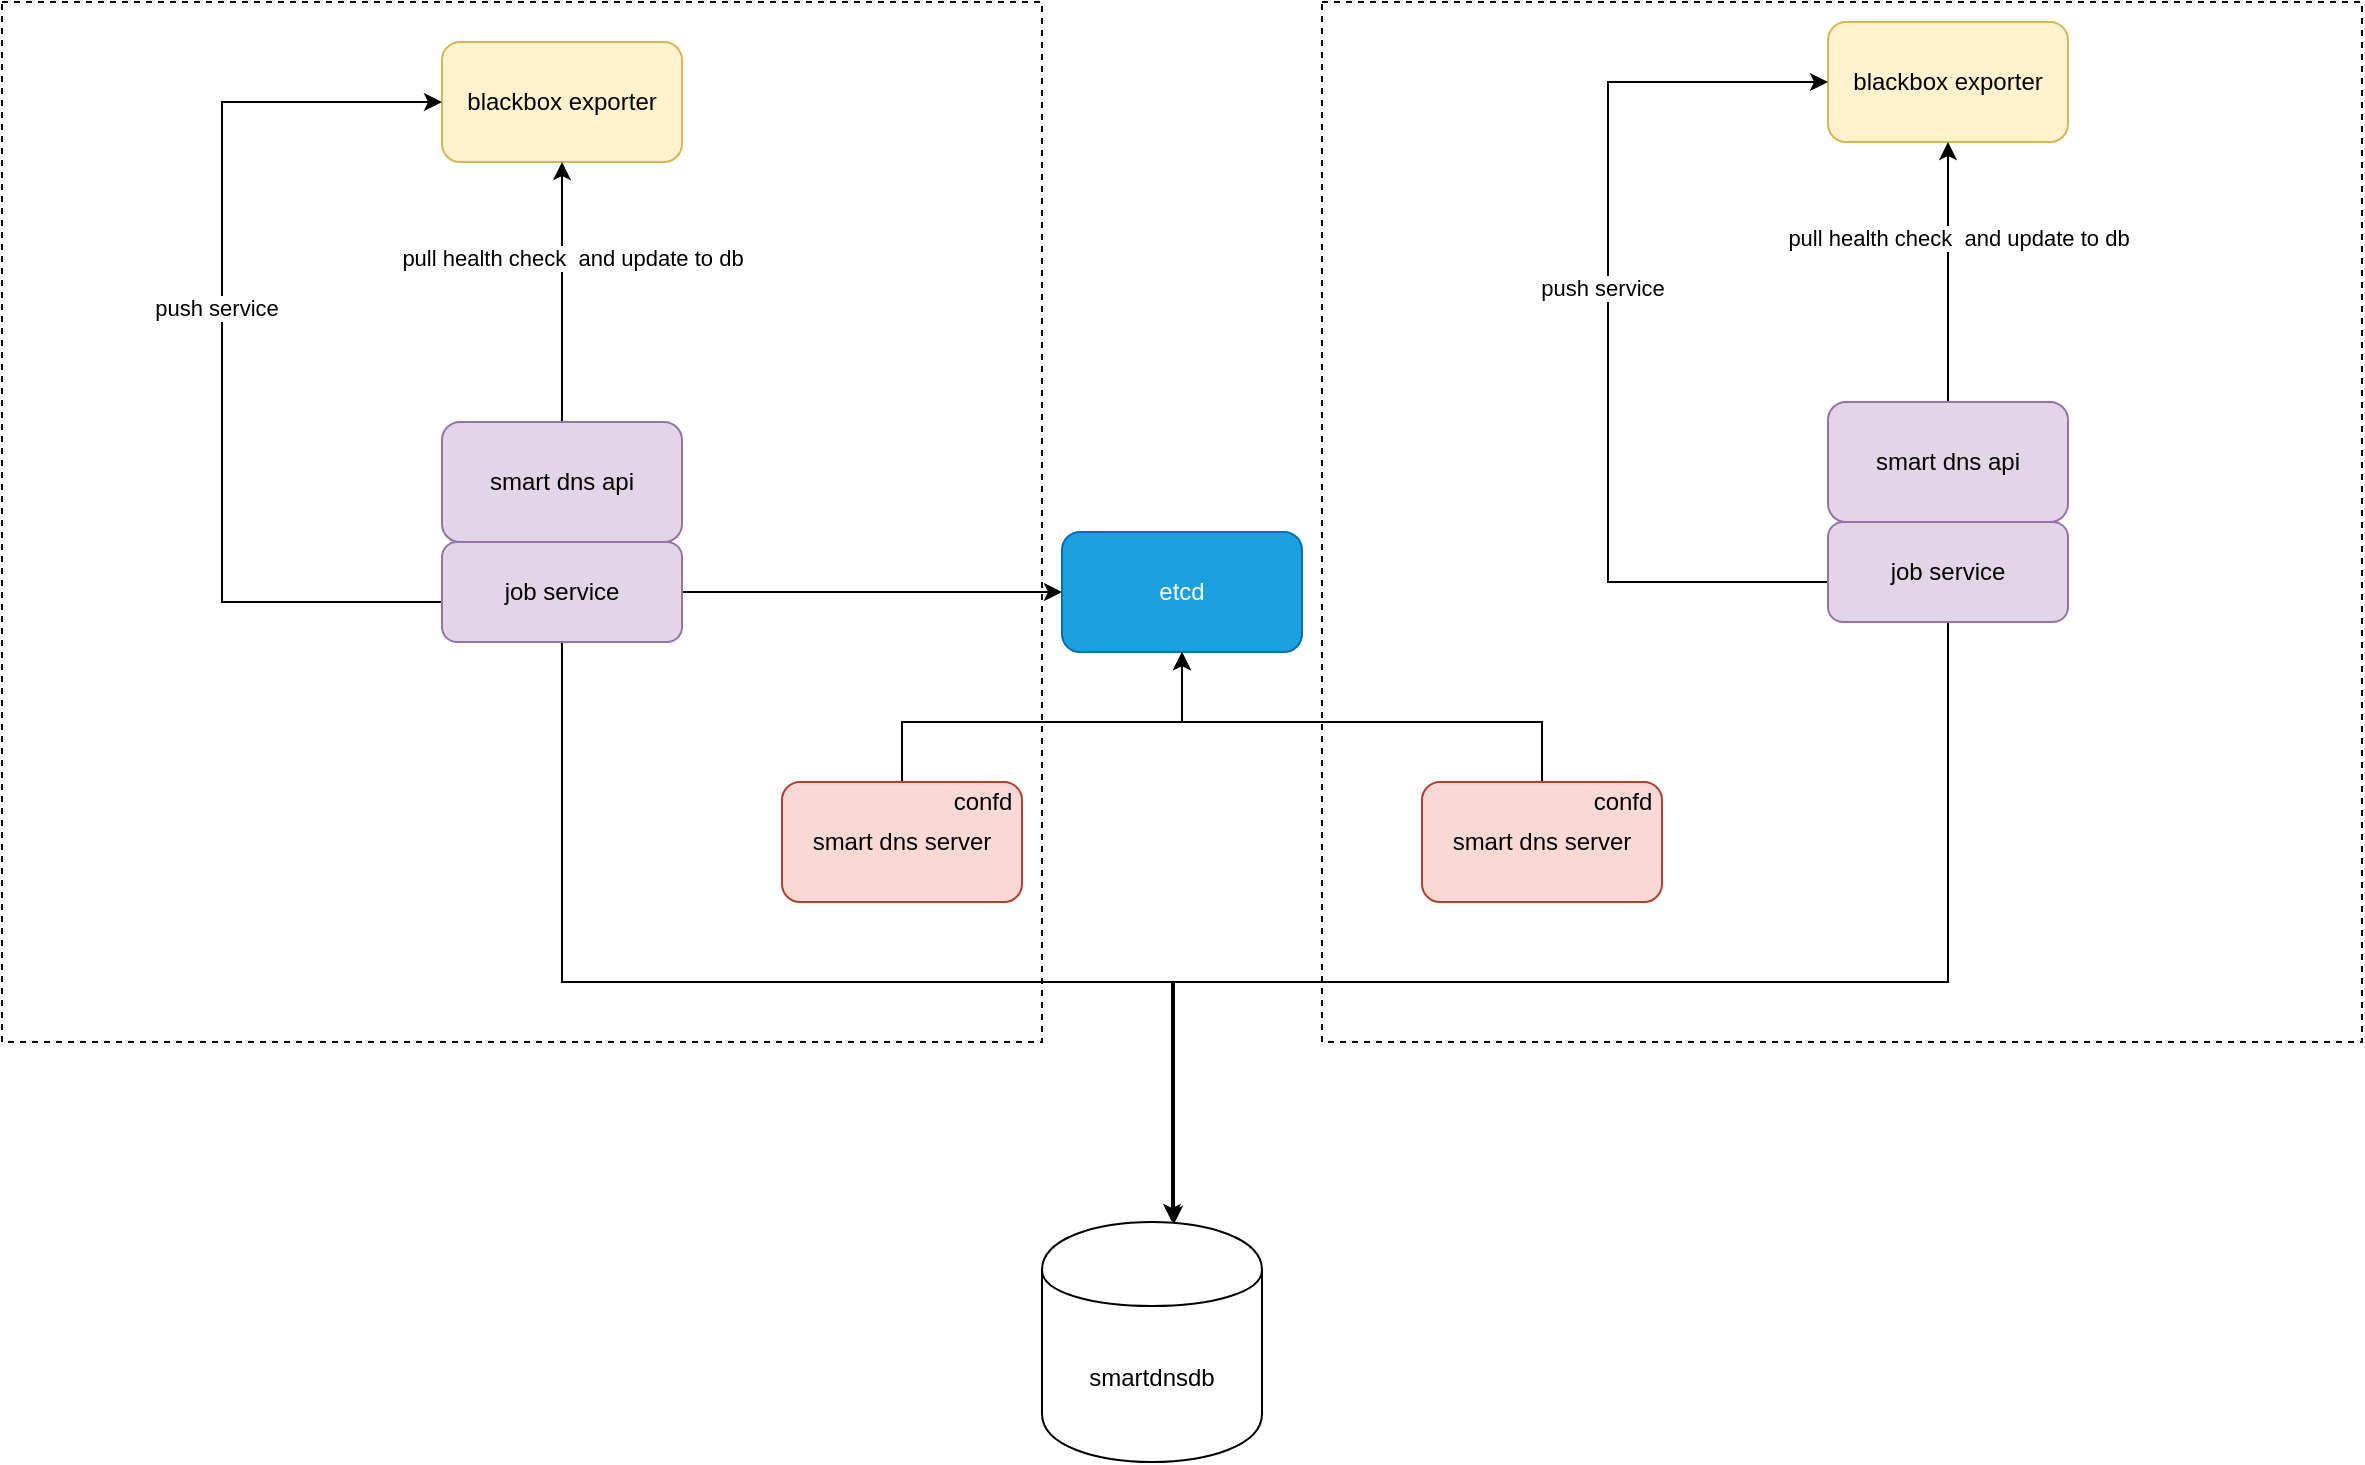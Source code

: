 <mxfile version="13.6.2" type="github" pages="2">
  <diagram id="uKuQTZG1gPkUX64MJC-e" name="smart dns framework">
    <mxGraphModel dx="2249" dy="715" grid="1" gridSize="10" guides="1" tooltips="1" connect="1" arrows="1" fold="1" page="1" pageScale="1" pageWidth="827" pageHeight="1169" math="0" shadow="0">
      <root>
        <mxCell id="0" />
        <mxCell id="1" parent="0" />
        <mxCell id="uCuIHtKNulPT7v5ulGnK-33" value="" style="whiteSpace=wrap;html=1;aspect=fixed;dashed=1;shadow=0;fillColor=none;" parent="1" vertex="1">
          <mxGeometry x="-70" y="210" width="520" height="520" as="geometry" />
        </mxCell>
        <mxCell id="uCuIHtKNulPT7v5ulGnK-32" value="" style="whiteSpace=wrap;html=1;aspect=fixed;dashed=1;shadow=0;fillColor=none;" parent="1" vertex="1">
          <mxGeometry x="590" y="210" width="520" height="520" as="geometry" />
        </mxCell>
        <mxCell id="3jTWvY55dFx0m-BOUwgu-13" value="blackbox exporter" style="rounded=1;whiteSpace=wrap;html=1;fillColor=#fff2cc;strokeColor=#d6b656;" parent="1" vertex="1">
          <mxGeometry x="150" y="230" width="120" height="60" as="geometry" />
        </mxCell>
        <mxCell id="3jTWvY55dFx0m-BOUwgu-19" style="edgeStyle=orthogonalEdgeStyle;rounded=0;orthogonalLoop=1;jettySize=auto;html=1;" parent="1" source="3jTWvY55dFx0m-BOUwgu-14" target="3jTWvY55dFx0m-BOUwgu-13" edge="1">
          <mxGeometry relative="1" as="geometry" />
        </mxCell>
        <mxCell id="3jTWvY55dFx0m-BOUwgu-20" value="pull health check&amp;nbsp; and update to db" style="edgeLabel;html=1;align=center;verticalAlign=middle;resizable=0;points=[];" parent="3jTWvY55dFx0m-BOUwgu-19" vertex="1" connectable="0">
          <mxGeometry x="0.262" y="-5" relative="1" as="geometry">
            <mxPoint as="offset" />
          </mxGeometry>
        </mxCell>
        <mxCell id="3jTWvY55dFx0m-BOUwgu-14" value="smart dns api" style="rounded=1;whiteSpace=wrap;html=1;fillColor=#e1d5e7;strokeColor=#9673a6;" parent="1" vertex="1">
          <mxGeometry x="150" y="420" width="120" height="60" as="geometry" />
        </mxCell>
        <mxCell id="3jTWvY55dFx0m-BOUwgu-17" style="edgeStyle=orthogonalEdgeStyle;rounded=0;orthogonalLoop=1;jettySize=auto;html=1;exitX=0;exitY=0.5;exitDx=0;exitDy=0;entryX=0;entryY=0.5;entryDx=0;entryDy=0;" parent="1" source="3jTWvY55dFx0m-BOUwgu-15" target="3jTWvY55dFx0m-BOUwgu-13" edge="1">
          <mxGeometry relative="1" as="geometry">
            <Array as="points">
              <mxPoint x="40" y="510" />
              <mxPoint x="40" y="260" />
            </Array>
          </mxGeometry>
        </mxCell>
        <mxCell id="3jTWvY55dFx0m-BOUwgu-18" value="push service" style="edgeLabel;html=1;align=center;verticalAlign=middle;resizable=0;points=[];" parent="3jTWvY55dFx0m-BOUwgu-17" vertex="1" connectable="0">
          <mxGeometry x="0.106" y="3" relative="1" as="geometry">
            <mxPoint as="offset" />
          </mxGeometry>
        </mxCell>
        <mxCell id="3jTWvY55dFx0m-BOUwgu-24" style="edgeStyle=orthogonalEdgeStyle;rounded=0;orthogonalLoop=1;jettySize=auto;html=1;exitX=1;exitY=0.5;exitDx=0;exitDy=0;entryX=0;entryY=0.5;entryDx=0;entryDy=0;" parent="1" source="3jTWvY55dFx0m-BOUwgu-15" target="3jTWvY55dFx0m-BOUwgu-16" edge="1">
          <mxGeometry relative="1" as="geometry" />
        </mxCell>
        <mxCell id="3jTWvY55dFx0m-BOUwgu-26" style="edgeStyle=orthogonalEdgeStyle;rounded=0;orthogonalLoop=1;jettySize=auto;html=1;entryX=0.591;entryY=0;entryDx=0;entryDy=0;entryPerimeter=0;" parent="1" source="3jTWvY55dFx0m-BOUwgu-15" edge="1" target="3jTWvY55dFx0m-BOUwgu-25">
          <mxGeometry relative="1" as="geometry">
            <mxPoint x="515" y="750" as="targetPoint" />
            <Array as="points">
              <mxPoint x="210" y="700" />
              <mxPoint x="515" y="700" />
            </Array>
          </mxGeometry>
        </mxCell>
        <mxCell id="3jTWvY55dFx0m-BOUwgu-15" value="job service" style="rounded=1;whiteSpace=wrap;html=1;fillColor=#e1d5e7;strokeColor=#9673a6;" parent="1" vertex="1">
          <mxGeometry x="150" y="480" width="120" height="50" as="geometry" />
        </mxCell>
        <mxCell id="3jTWvY55dFx0m-BOUwgu-16" value="etcd" style="rounded=1;whiteSpace=wrap;html=1;fillColor=#1ba1e2;strokeColor=#006EAF;fontColor=#ffffff;" parent="1" vertex="1">
          <mxGeometry x="460" y="475" width="120" height="60" as="geometry" />
        </mxCell>
        <mxCell id="3jTWvY55dFx0m-BOUwgu-23" style="edgeStyle=orthogonalEdgeStyle;rounded=0;orthogonalLoop=1;jettySize=auto;html=1;exitX=0.5;exitY=0;exitDx=0;exitDy=0;" parent="1" source="3jTWvY55dFx0m-BOUwgu-21" target="3jTWvY55dFx0m-BOUwgu-16" edge="1">
          <mxGeometry relative="1" as="geometry">
            <Array as="points">
              <mxPoint x="380" y="570" />
              <mxPoint x="520" y="570" />
            </Array>
          </mxGeometry>
        </mxCell>
        <mxCell id="3jTWvY55dFx0m-BOUwgu-21" value="smart dns server" style="rounded=1;whiteSpace=wrap;html=1;fillColor=#fad9d5;strokeColor=#ae4132;" parent="1" vertex="1">
          <mxGeometry x="320" y="600" width="120" height="60" as="geometry" />
        </mxCell>
        <mxCell id="3jTWvY55dFx0m-BOUwgu-22" value="confd" style="text;html=1;align=center;verticalAlign=middle;resizable=0;points=[];autosize=1;" parent="1" vertex="1">
          <mxGeometry x="400" y="600" width="40" height="20" as="geometry" />
        </mxCell>
        <mxCell id="3jTWvY55dFx0m-BOUwgu-25" value="smartdnsdb" style="shape=cylinder;whiteSpace=wrap;html=1;boundedLbl=1;backgroundOutline=1;" parent="1" vertex="1">
          <mxGeometry x="450" y="820" width="110" height="120" as="geometry" />
        </mxCell>
        <mxCell id="uCuIHtKNulPT7v5ulGnK-3" value="blackbox exporter" style="rounded=1;whiteSpace=wrap;html=1;fillColor=#fff2cc;strokeColor=#d6b656;" parent="1" vertex="1">
          <mxGeometry x="843" y="220" width="120" height="60" as="geometry" />
        </mxCell>
        <mxCell id="uCuIHtKNulPT7v5ulGnK-4" style="edgeStyle=orthogonalEdgeStyle;rounded=0;orthogonalLoop=1;jettySize=auto;html=1;" parent="1" source="uCuIHtKNulPT7v5ulGnK-6" target="uCuIHtKNulPT7v5ulGnK-3" edge="1">
          <mxGeometry relative="1" as="geometry" />
        </mxCell>
        <mxCell id="uCuIHtKNulPT7v5ulGnK-5" value="pull health check&amp;nbsp; and update to db" style="edgeLabel;html=1;align=center;verticalAlign=middle;resizable=0;points=[];" parent="uCuIHtKNulPT7v5ulGnK-4" vertex="1" connectable="0">
          <mxGeometry x="0.262" y="-5" relative="1" as="geometry">
            <mxPoint as="offset" />
          </mxGeometry>
        </mxCell>
        <mxCell id="uCuIHtKNulPT7v5ulGnK-6" value="smart dns api" style="rounded=1;whiteSpace=wrap;html=1;fillColor=#e1d5e7;strokeColor=#9673a6;" parent="1" vertex="1">
          <mxGeometry x="843" y="410" width="120" height="60" as="geometry" />
        </mxCell>
        <mxCell id="uCuIHtKNulPT7v5ulGnK-7" style="edgeStyle=orthogonalEdgeStyle;rounded=0;orthogonalLoop=1;jettySize=auto;html=1;exitX=0;exitY=0.5;exitDx=0;exitDy=0;entryX=0;entryY=0.5;entryDx=0;entryDy=0;" parent="1" source="uCuIHtKNulPT7v5ulGnK-10" target="uCuIHtKNulPT7v5ulGnK-3" edge="1">
          <mxGeometry relative="1" as="geometry">
            <Array as="points">
              <mxPoint x="733" y="500" />
              <mxPoint x="733" y="250" />
            </Array>
          </mxGeometry>
        </mxCell>
        <mxCell id="uCuIHtKNulPT7v5ulGnK-8" value="push service" style="edgeLabel;html=1;align=center;verticalAlign=middle;resizable=0;points=[];" parent="uCuIHtKNulPT7v5ulGnK-7" vertex="1" connectable="0">
          <mxGeometry x="0.106" y="3" relative="1" as="geometry">
            <mxPoint as="offset" />
          </mxGeometry>
        </mxCell>
        <mxCell id="uCuIHtKNulPT7v5ulGnK-31" style="edgeStyle=orthogonalEdgeStyle;rounded=0;orthogonalLoop=1;jettySize=auto;html=1;entryX=0.6;entryY=0.008;entryDx=0;entryDy=0;entryPerimeter=0;" parent="1" source="uCuIHtKNulPT7v5ulGnK-10" target="3jTWvY55dFx0m-BOUwgu-25" edge="1">
          <mxGeometry relative="1" as="geometry">
            <Array as="points">
              <mxPoint x="903" y="700" />
              <mxPoint x="516" y="700" />
            </Array>
          </mxGeometry>
        </mxCell>
        <mxCell id="uCuIHtKNulPT7v5ulGnK-10" value="job service" style="rounded=1;whiteSpace=wrap;html=1;fillColor=#e1d5e7;strokeColor=#9673a6;" parent="1" vertex="1">
          <mxGeometry x="843" y="470" width="120" height="50" as="geometry" />
        </mxCell>
        <mxCell id="uCuIHtKNulPT7v5ulGnK-30" style="edgeStyle=orthogonalEdgeStyle;rounded=0;orthogonalLoop=1;jettySize=auto;html=1;entryX=0.5;entryY=1;entryDx=0;entryDy=0;exitX=0.5;exitY=0;exitDx=0;exitDy=0;" parent="1" source="uCuIHtKNulPT7v5ulGnK-13" target="3jTWvY55dFx0m-BOUwgu-16" edge="1">
          <mxGeometry relative="1" as="geometry">
            <mxPoint x="570" y="540" as="targetPoint" />
            <Array as="points">
              <mxPoint x="700" y="570" />
              <mxPoint x="520" y="570" />
            </Array>
          </mxGeometry>
        </mxCell>
        <mxCell id="uCuIHtKNulPT7v5ulGnK-13" value="smart dns server" style="rounded=1;whiteSpace=wrap;html=1;fillColor=#fad9d5;strokeColor=#ae4132;" parent="1" vertex="1">
          <mxGeometry x="640" y="600" width="120" height="60" as="geometry" />
        </mxCell>
        <mxCell id="uCuIHtKNulPT7v5ulGnK-14" value="confd" style="text;html=1;align=center;verticalAlign=middle;resizable=0;points=[];autosize=1;" parent="1" vertex="1">
          <mxGeometry x="720" y="600" width="40" height="20" as="geometry" />
        </mxCell>
      </root>
    </mxGraphModel>
  </diagram>
  <diagram id="dThlKCdWcVZLMZjjCNy0" name="smart dns framework new">
    <mxGraphModel dx="2249" dy="715" grid="1" gridSize="10" guides="1" tooltips="1" connect="1" arrows="1" fold="1" page="1" pageScale="1" pageWidth="827" pageHeight="1169" math="0" shadow="0">
      <root>
        <mxCell id="3w8mSE8RA-LJR1HPEEgn-0" />
        <mxCell id="3w8mSE8RA-LJR1HPEEgn-1" parent="3w8mSE8RA-LJR1HPEEgn-0" />
        <mxCell id="8ILDKb6gNnCy_ofc_vON-0" value="" style="whiteSpace=wrap;html=1;aspect=fixed;dashed=1;shadow=0;fillColor=none;" vertex="1" parent="3w8mSE8RA-LJR1HPEEgn-1">
          <mxGeometry x="590" y="210" width="520" height="520" as="geometry" />
        </mxCell>
        <mxCell id="8ILDKb6gNnCy_ofc_vON-1" value="blackbox exporter" style="rounded=1;whiteSpace=wrap;html=1;fillColor=#fff2cc;strokeColor=#d6b656;" vertex="1" parent="3w8mSE8RA-LJR1HPEEgn-1">
          <mxGeometry x="150" y="230" width="120" height="60" as="geometry" />
        </mxCell>
        <mxCell id="8ILDKb6gNnCy_ofc_vON-2" style="edgeStyle=orthogonalEdgeStyle;rounded=0;orthogonalLoop=1;jettySize=auto;html=1;" edge="1" parent="3w8mSE8RA-LJR1HPEEgn-1" source="8ILDKb6gNnCy_ofc_vON-4" target="8ILDKb6gNnCy_ofc_vON-1">
          <mxGeometry relative="1" as="geometry" />
        </mxCell>
        <mxCell id="8ILDKb6gNnCy_ofc_vON-3" value="pull health check&amp;nbsp; and update to db" style="edgeLabel;html=1;align=center;verticalAlign=middle;resizable=0;points=[];" vertex="1" connectable="0" parent="8ILDKb6gNnCy_ofc_vON-2">
          <mxGeometry x="0.262" y="-5" relative="1" as="geometry">
            <mxPoint as="offset" />
          </mxGeometry>
        </mxCell>
        <mxCell id="8ILDKb6gNnCy_ofc_vON-4" value="smart dns api" style="rounded=1;whiteSpace=wrap;html=1;fillColor=#e1d5e7;strokeColor=#9673a6;" vertex="1" parent="3w8mSE8RA-LJR1HPEEgn-1">
          <mxGeometry x="150" y="420" width="120" height="60" as="geometry" />
        </mxCell>
        <mxCell id="8ILDKb6gNnCy_ofc_vON-5" style="edgeStyle=orthogonalEdgeStyle;rounded=0;orthogonalLoop=1;jettySize=auto;html=1;exitX=0;exitY=0.5;exitDx=0;exitDy=0;entryX=0;entryY=0.5;entryDx=0;entryDy=0;" edge="1" parent="3w8mSE8RA-LJR1HPEEgn-1" source="8ILDKb6gNnCy_ofc_vON-9" target="8ILDKb6gNnCy_ofc_vON-1">
          <mxGeometry relative="1" as="geometry">
            <Array as="points">
              <mxPoint x="40" y="510" />
              <mxPoint x="40" y="260" />
            </Array>
          </mxGeometry>
        </mxCell>
        <mxCell id="8ILDKb6gNnCy_ofc_vON-6" value="push service" style="edgeLabel;html=1;align=center;verticalAlign=middle;resizable=0;points=[];" vertex="1" connectable="0" parent="8ILDKb6gNnCy_ofc_vON-5">
          <mxGeometry x="0.106" y="3" relative="1" as="geometry">
            <mxPoint as="offset" />
          </mxGeometry>
        </mxCell>
        <mxCell id="8ILDKb6gNnCy_ofc_vON-7" style="edgeStyle=orthogonalEdgeStyle;rounded=0;orthogonalLoop=1;jettySize=auto;html=1;exitX=1;exitY=0.5;exitDx=0;exitDy=0;entryX=0;entryY=0.5;entryDx=0;entryDy=0;" edge="1" parent="3w8mSE8RA-LJR1HPEEgn-1" source="8ILDKb6gNnCy_ofc_vON-9" target="8ILDKb6gNnCy_ofc_vON-10">
          <mxGeometry relative="1" as="geometry" />
        </mxCell>
        <mxCell id="8ILDKb6gNnCy_ofc_vON-8" style="edgeStyle=orthogonalEdgeStyle;rounded=0;orthogonalLoop=1;jettySize=auto;html=1;entryX=0.5;entryY=0;entryDx=0;entryDy=0;" edge="1" parent="3w8mSE8RA-LJR1HPEEgn-1" source="8ILDKb6gNnCy_ofc_vON-9" target="8ILDKb6gNnCy_ofc_vON-14">
          <mxGeometry relative="1" as="geometry">
            <mxPoint x="515" y="750" as="targetPoint" />
            <Array as="points">
              <mxPoint x="210" y="700" />
              <mxPoint x="510" y="700" />
              <mxPoint x="510" y="850" />
            </Array>
          </mxGeometry>
        </mxCell>
        <mxCell id="8ILDKb6gNnCy_ofc_vON-9" value="job service" style="rounded=1;whiteSpace=wrap;html=1;fillColor=#e1d5e7;strokeColor=#9673a6;" vertex="1" parent="3w8mSE8RA-LJR1HPEEgn-1">
          <mxGeometry x="150" y="480" width="120" height="50" as="geometry" />
        </mxCell>
        <mxCell id="8ILDKb6gNnCy_ofc_vON-10" value="etcd" style="rounded=1;whiteSpace=wrap;html=1;fillColor=#1ba1e2;strokeColor=#006EAF;fontColor=#ffffff;" vertex="1" parent="3w8mSE8RA-LJR1HPEEgn-1">
          <mxGeometry x="460" y="475" width="120" height="60" as="geometry" />
        </mxCell>
        <mxCell id="8ILDKb6gNnCy_ofc_vON-11" style="edgeStyle=orthogonalEdgeStyle;rounded=0;orthogonalLoop=1;jettySize=auto;html=1;exitX=0.5;exitY=0;exitDx=0;exitDy=0;" edge="1" parent="3w8mSE8RA-LJR1HPEEgn-1" source="8ILDKb6gNnCy_ofc_vON-12" target="8ILDKb6gNnCy_ofc_vON-10">
          <mxGeometry relative="1" as="geometry">
            <Array as="points">
              <mxPoint x="380" y="570" />
              <mxPoint x="520" y="570" />
            </Array>
          </mxGeometry>
        </mxCell>
        <mxCell id="8ILDKb6gNnCy_ofc_vON-12" value="smart dns server" style="rounded=1;whiteSpace=wrap;html=1;fillColor=#fad9d5;strokeColor=#ae4132;" vertex="1" parent="3w8mSE8RA-LJR1HPEEgn-1">
          <mxGeometry x="320" y="600" width="120" height="60" as="geometry" />
        </mxCell>
        <mxCell id="8ILDKb6gNnCy_ofc_vON-13" value="confd" style="text;html=1;align=center;verticalAlign=middle;resizable=0;points=[];autosize=1;" vertex="1" parent="3w8mSE8RA-LJR1HPEEgn-1">
          <mxGeometry x="400" y="600" width="40" height="20" as="geometry" />
        </mxCell>
        <mxCell id="8ILDKb6gNnCy_ofc_vON-14" value="smartdnsdb" style="shape=cylinder;whiteSpace=wrap;html=1;boundedLbl=1;backgroundOutline=1;" vertex="1" parent="3w8mSE8RA-LJR1HPEEgn-1">
          <mxGeometry x="455" y="830" width="110" height="120" as="geometry" />
        </mxCell>
        <mxCell id="8ILDKb6gNnCy_ofc_vON-15" value="blackbox exporter" style="rounded=1;whiteSpace=wrap;html=1;fillColor=#fff2cc;strokeColor=#d6b656;" vertex="1" parent="3w8mSE8RA-LJR1HPEEgn-1">
          <mxGeometry x="843" y="220" width="120" height="60" as="geometry" />
        </mxCell>
        <mxCell id="8ILDKb6gNnCy_ofc_vON-16" style="edgeStyle=orthogonalEdgeStyle;rounded=0;orthogonalLoop=1;jettySize=auto;html=1;" edge="1" parent="3w8mSE8RA-LJR1HPEEgn-1" source="8ILDKb6gNnCy_ofc_vON-18" target="8ILDKb6gNnCy_ofc_vON-15">
          <mxGeometry relative="1" as="geometry" />
        </mxCell>
        <mxCell id="8ILDKb6gNnCy_ofc_vON-17" value="pull health check&amp;nbsp; and update to db" style="edgeLabel;html=1;align=center;verticalAlign=middle;resizable=0;points=[];" vertex="1" connectable="0" parent="8ILDKb6gNnCy_ofc_vON-16">
          <mxGeometry x="0.262" y="-5" relative="1" as="geometry">
            <mxPoint as="offset" />
          </mxGeometry>
        </mxCell>
        <mxCell id="8ILDKb6gNnCy_ofc_vON-18" value="smart dns api" style="rounded=1;whiteSpace=wrap;html=1;fillColor=#e1d5e7;strokeColor=#9673a6;" vertex="1" parent="3w8mSE8RA-LJR1HPEEgn-1">
          <mxGeometry x="843" y="410" width="120" height="60" as="geometry" />
        </mxCell>
        <mxCell id="8ILDKb6gNnCy_ofc_vON-19" style="edgeStyle=orthogonalEdgeStyle;rounded=0;orthogonalLoop=1;jettySize=auto;html=1;exitX=0;exitY=0.5;exitDx=0;exitDy=0;entryX=0;entryY=0.5;entryDx=0;entryDy=0;" edge="1" parent="3w8mSE8RA-LJR1HPEEgn-1" source="8ILDKb6gNnCy_ofc_vON-22" target="8ILDKb6gNnCy_ofc_vON-15">
          <mxGeometry relative="1" as="geometry">
            <Array as="points">
              <mxPoint x="733" y="500" />
              <mxPoint x="733" y="250" />
            </Array>
          </mxGeometry>
        </mxCell>
        <mxCell id="8ILDKb6gNnCy_ofc_vON-20" value="push service" style="edgeLabel;html=1;align=center;verticalAlign=middle;resizable=0;points=[];" vertex="1" connectable="0" parent="8ILDKb6gNnCy_ofc_vON-19">
          <mxGeometry x="0.106" y="3" relative="1" as="geometry">
            <mxPoint as="offset" />
          </mxGeometry>
        </mxCell>
        <mxCell id="8ILDKb6gNnCy_ofc_vON-21" style="edgeStyle=orthogonalEdgeStyle;rounded=0;orthogonalLoop=1;jettySize=auto;html=1;" edge="1" parent="3w8mSE8RA-LJR1HPEEgn-1" source="8ILDKb6gNnCy_ofc_vON-22" target="8ILDKb6gNnCy_ofc_vON-14">
          <mxGeometry relative="1" as="geometry">
            <Array as="points">
              <mxPoint x="903" y="700" />
              <mxPoint x="510" y="700" />
              <mxPoint x="510" y="850" />
              <mxPoint x="505" y="850" />
            </Array>
            <mxPoint x="500" y="850" as="targetPoint" />
          </mxGeometry>
        </mxCell>
        <mxCell id="8ILDKb6gNnCy_ofc_vON-22" value="job service" style="rounded=1;whiteSpace=wrap;html=1;fillColor=#e1d5e7;strokeColor=#9673a6;" vertex="1" parent="3w8mSE8RA-LJR1HPEEgn-1">
          <mxGeometry x="843" y="470" width="120" height="50" as="geometry" />
        </mxCell>
        <mxCell id="8ILDKb6gNnCy_ofc_vON-23" style="edgeStyle=orthogonalEdgeStyle;rounded=0;orthogonalLoop=1;jettySize=auto;html=1;entryX=0.5;entryY=1;entryDx=0;entryDy=0;exitX=0.5;exitY=0;exitDx=0;exitDy=0;" edge="1" parent="3w8mSE8RA-LJR1HPEEgn-1" source="8ILDKb6gNnCy_ofc_vON-24" target="8ILDKb6gNnCy_ofc_vON-10">
          <mxGeometry relative="1" as="geometry">
            <mxPoint x="570" y="540" as="targetPoint" />
            <Array as="points">
              <mxPoint x="700" y="570" />
              <mxPoint x="520" y="570" />
            </Array>
          </mxGeometry>
        </mxCell>
        <mxCell id="8ILDKb6gNnCy_ofc_vON-24" value="smart dns server" style="rounded=1;whiteSpace=wrap;html=1;fillColor=#fad9d5;strokeColor=#ae4132;" vertex="1" parent="3w8mSE8RA-LJR1HPEEgn-1">
          <mxGeometry x="640" y="600" width="120" height="60" as="geometry" />
        </mxCell>
        <mxCell id="8ILDKb6gNnCy_ofc_vON-25" value="confd" style="text;html=1;align=center;verticalAlign=middle;resizable=0;points=[];autosize=1;" vertex="1" parent="3w8mSE8RA-LJR1HPEEgn-1">
          <mxGeometry x="720" y="600" width="40" height="20" as="geometry" />
        </mxCell>
        <mxCell id="8ILDKb6gNnCy_ofc_vON-26" value="" style="whiteSpace=wrap;html=1;aspect=fixed;dashed=1;shadow=0;fillColor=none;" vertex="1" parent="3w8mSE8RA-LJR1HPEEgn-1">
          <mxGeometry x="-70" y="210" width="520" height="520" as="geometry" />
        </mxCell>
        <mxCell id="A5OsjPFy4DszyfPafAcW-1" value="SHARB" style="text;html=1;strokeColor=none;fillColor=none;align=center;verticalAlign=middle;whiteSpace=wrap;rounded=0;" vertex="1" parent="3w8mSE8RA-LJR1HPEEgn-1">
          <mxGeometry x="-70" y="210" width="40" height="20" as="geometry" />
        </mxCell>
        <mxCell id="A5OsjPFy4DszyfPafAcW-2" value="SHAOY" style="text;html=1;strokeColor=none;fillColor=none;align=center;verticalAlign=middle;whiteSpace=wrap;rounded=0;" vertex="1" parent="3w8mSE8RA-LJR1HPEEgn-1">
          <mxGeometry x="592" y="209" width="40" height="20" as="geometry" />
        </mxCell>
      </root>
    </mxGraphModel>
  </diagram>
</mxfile>
